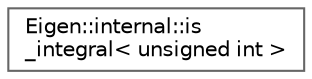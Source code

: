 digraph "类继承关系图"
{
 // LATEX_PDF_SIZE
  bgcolor="transparent";
  edge [fontname=Helvetica,fontsize=10,labelfontname=Helvetica,labelfontsize=10];
  node [fontname=Helvetica,fontsize=10,shape=box,height=0.2,width=0.4];
  rankdir="LR";
  Node0 [id="Node000000",label="Eigen::internal::is\l_integral\< unsigned int \>",height=0.2,width=0.4,color="grey40", fillcolor="white", style="filled",URL="$struct_eigen_1_1internal_1_1is__integral_3_01unsigned_01int_01_4.html",tooltip=" "];
}
